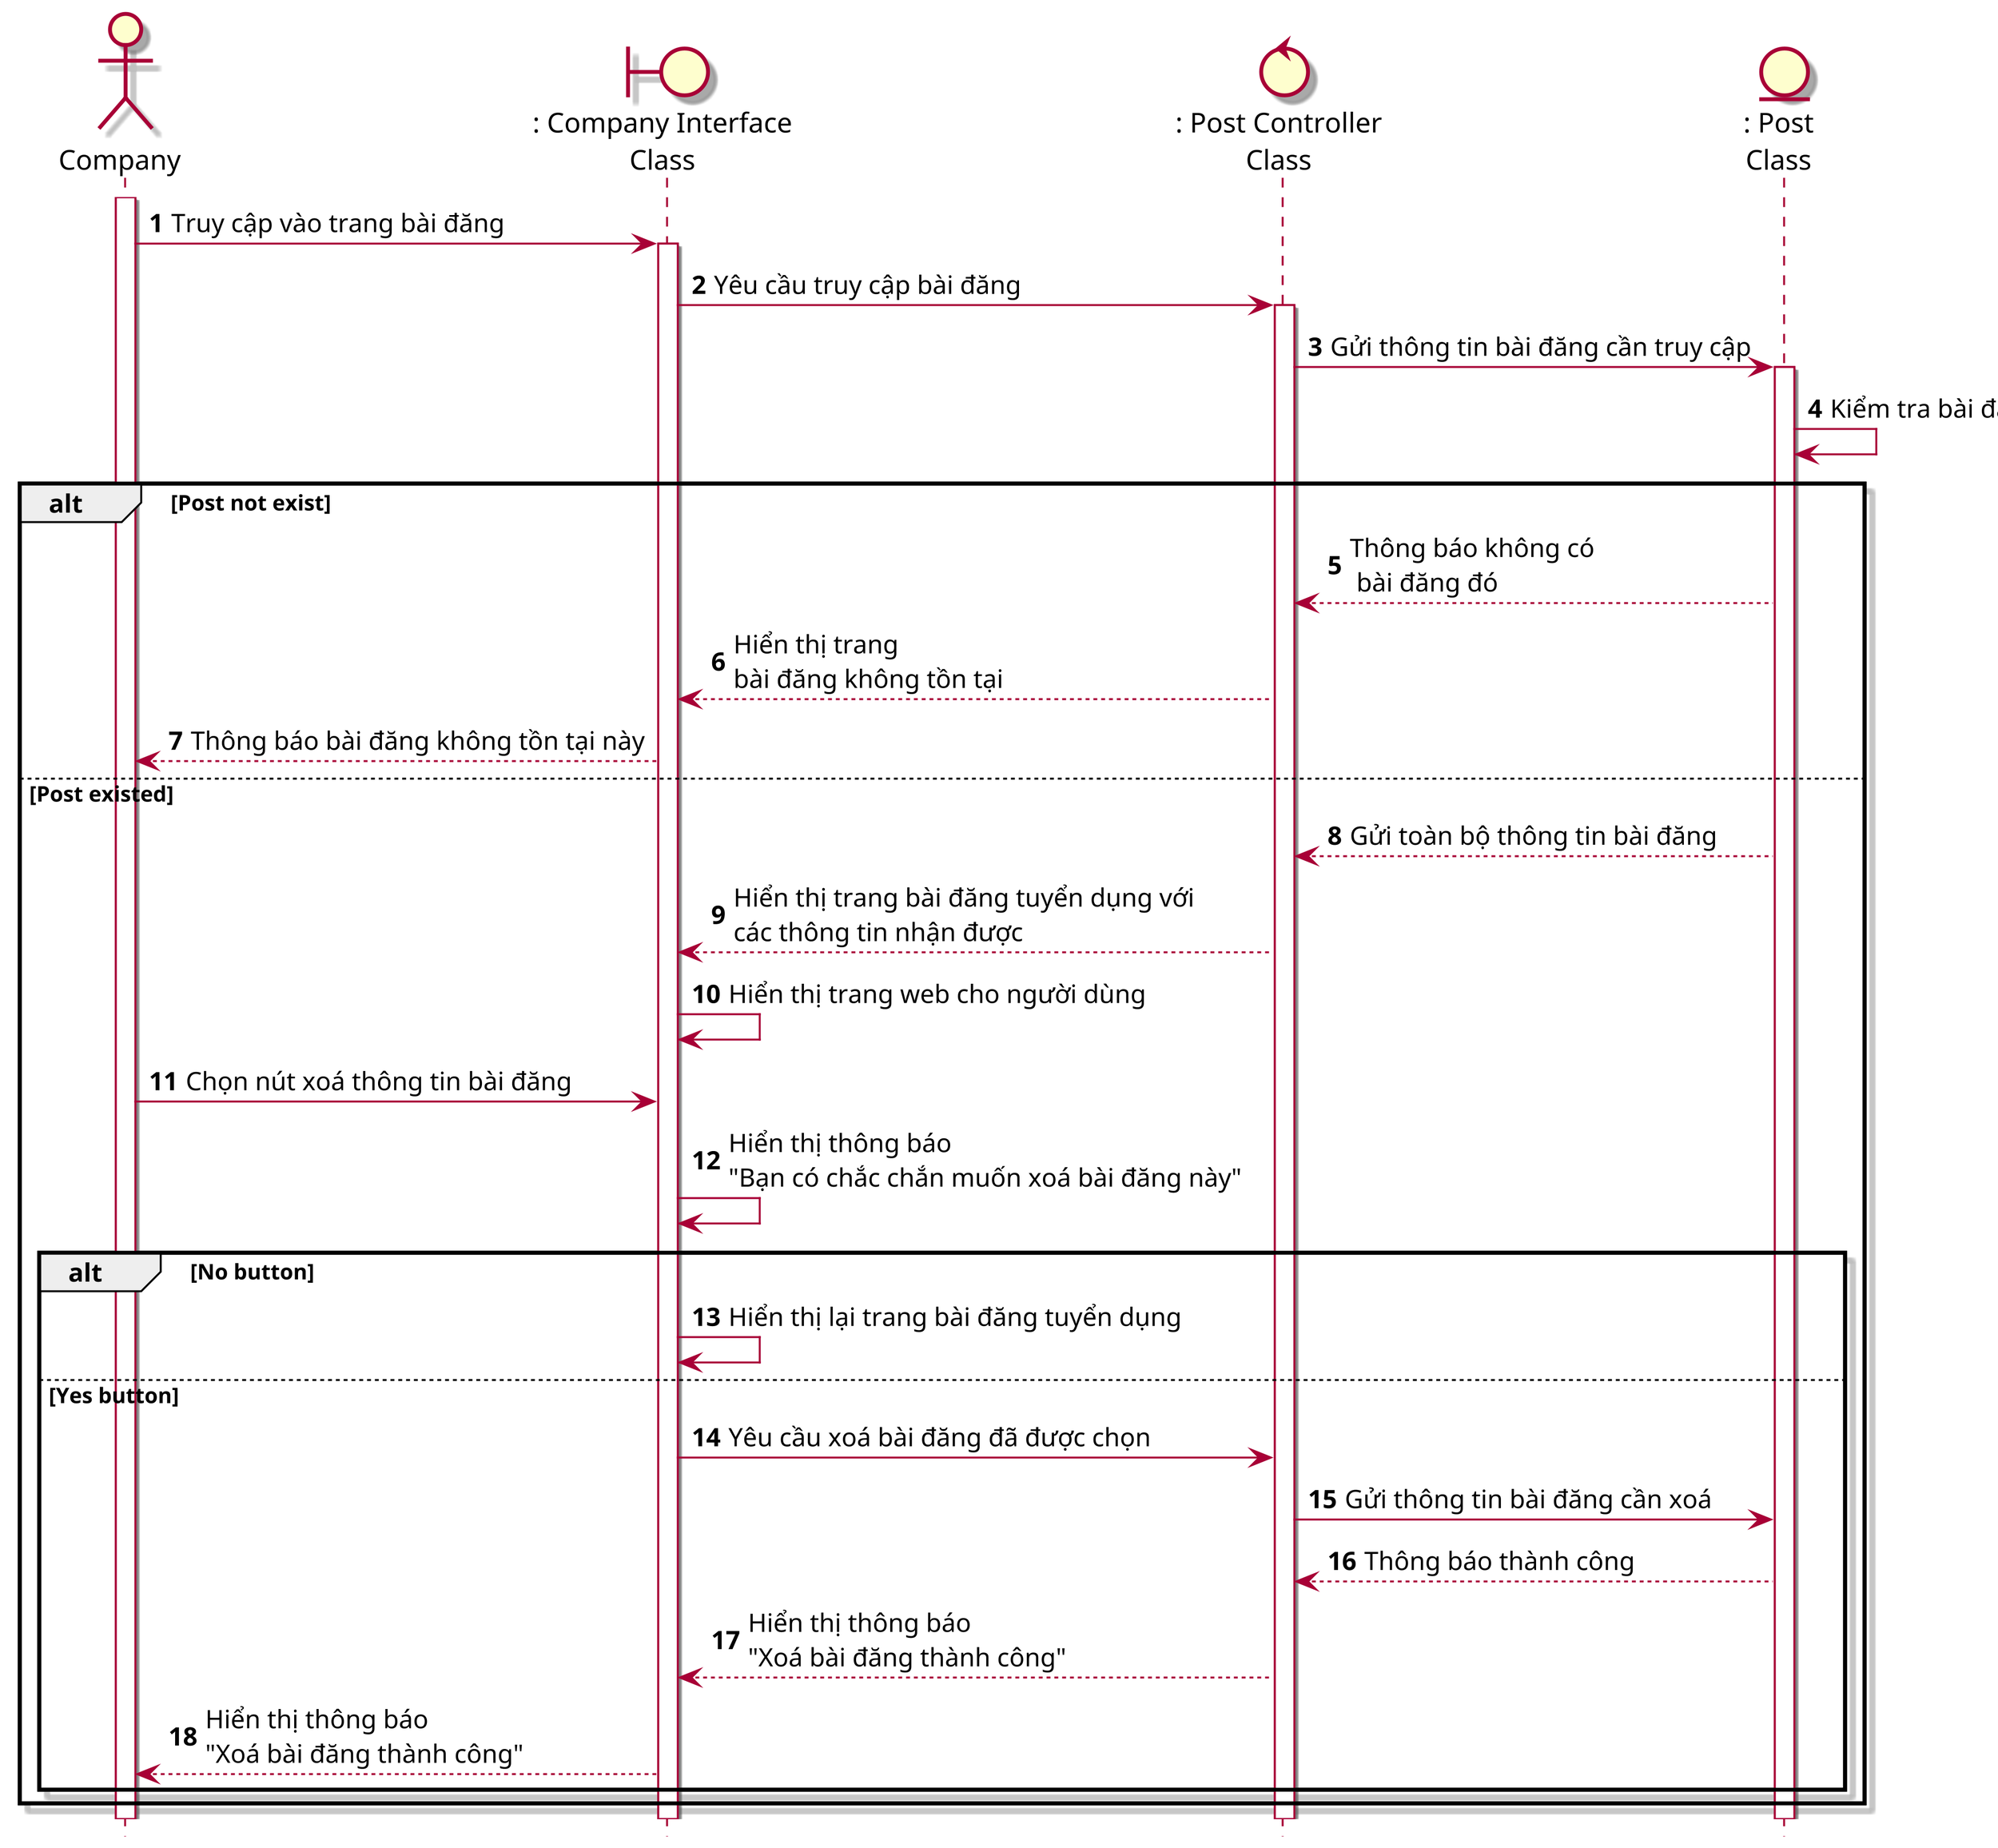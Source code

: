 @startuml SeqXoaBaiDang
skin rose
hide footbox 
scale 5
actor company as "Company"
boundary companyInterface as ": Company Interface\nClass"
control postController as ": Post Controller\nClass"
entity Post as ": Post\nClass"
autonumber 
company++
company -> companyInterface++: Truy cập vào trang bài đăng
companyInterface-> postController++: Yêu cầu truy cập bài đăng
postController -> Post++:Gửi thông tin bài đăng cần truy cập
Post -> Post: Kiểm tra bài đăng trong dữ liệu
alt Post not exist
    Post--> postController: Thông báo không có\n bài đăng đó
    postController --> companyInterface: Hiển thị trang \nbài đăng không tồn tại 
    companyInterface --> company: Thông báo bài đăng không tồn tại này
else Post existed
    Post--> postController: Gửi toàn bộ thông tin bài đăng
    postController --> companyInterface: Hiển thị trang bài đăng tuyển dụng với \ncác thông tin nhận được
    companyInterface -> companyInterface: Hiển thị trang web cho người dùng
    company -> companyInterface: Chọn nút xoá thông tin bài đăng
    companyInterface -> companyInterface: Hiển thị thông báo \n"Bạn có chắc chắn muốn xoá bài đăng này"
    alt No button
    companyInterface->companyInterface: Hiển thị lại trang bài đăng tuyển dụng
    else Yes button
    companyInterface-> postController: Yêu cầu xoá bài đăng đã được chọn
    postController -> Post: Gửi thông tin bài đăng cần xoá 
    Post-->postController: Thông báo thành công
    postController --> companyInterface: Hiển thị thông báo \n"Xoá bài đăng thành công"
    companyInterface --> company: Hiển thị thông báo \n"Xoá bài đăng thành công"
    end
end
@enduml